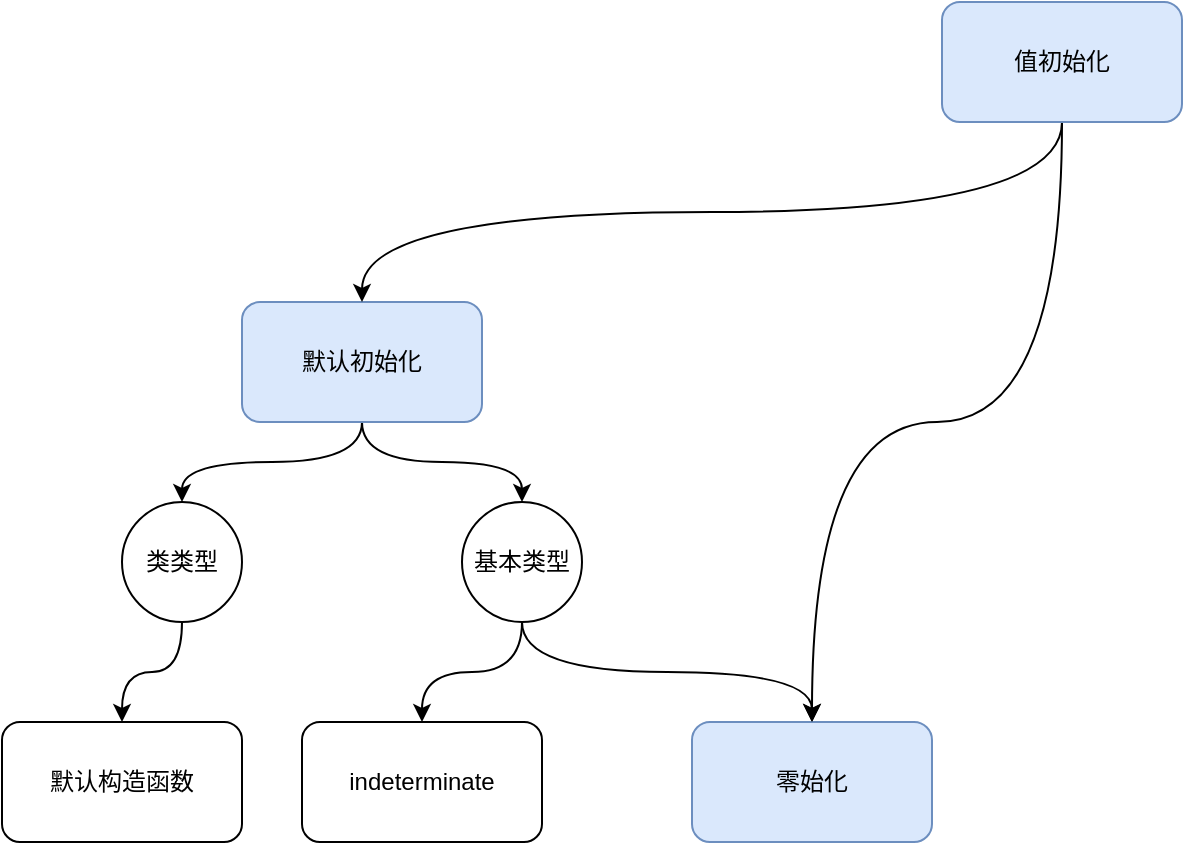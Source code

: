 <mxfile version="21.3.7" type="github">
  <diagram id="wFE0QG_FPsp0jaGvCLVb" name="Page-1">
    <mxGraphModel dx="966" dy="692" grid="1" gridSize="10" guides="1" tooltips="1" connect="1" arrows="1" fold="1" page="1" pageScale="1" pageWidth="850" pageHeight="1100" math="0" shadow="0">
      <root>
        <mxCell id="0" />
        <mxCell id="1" parent="0" />
        <mxCell id="Jm2jBwDtXu_H1HuVSEjl-3" style="edgeStyle=orthogonalEdgeStyle;rounded=0;orthogonalLoop=1;jettySize=auto;html=1;exitX=0.5;exitY=1;exitDx=0;exitDy=0;entryX=0.5;entryY=0;entryDx=0;entryDy=0;curved=1;" edge="1" parent="1" source="Xrj2e5TeDreEWDdKq3HA-1" target="Jm2jBwDtXu_H1HuVSEjl-1">
          <mxGeometry relative="1" as="geometry" />
        </mxCell>
        <mxCell id="Jm2jBwDtXu_H1HuVSEjl-4" style="edgeStyle=orthogonalEdgeStyle;curved=1;rounded=0;orthogonalLoop=1;jettySize=auto;html=1;exitX=0.5;exitY=1;exitDx=0;exitDy=0;" edge="1" parent="1" source="Xrj2e5TeDreEWDdKq3HA-1" target="Jm2jBwDtXu_H1HuVSEjl-2">
          <mxGeometry relative="1" as="geometry" />
        </mxCell>
        <mxCell id="Xrj2e5TeDreEWDdKq3HA-1" value="默认初始化" style="rounded=1;whiteSpace=wrap;html=1;fillColor=#dae8fc;strokeColor=#6c8ebf;" parent="1" vertex="1">
          <mxGeometry x="140" y="160" width="120" height="60" as="geometry" />
        </mxCell>
        <mxCell id="Xrj2e5TeDreEWDdKq3HA-4" style="edgeStyle=orthogonalEdgeStyle;rounded=0;orthogonalLoop=1;jettySize=auto;html=1;exitX=0.5;exitY=1;exitDx=0;exitDy=0;entryX=0.5;entryY=0;entryDx=0;entryDy=0;curved=1;" parent="1" source="Xrj2e5TeDreEWDdKq3HA-2" target="Xrj2e5TeDreEWDdKq3HA-3" edge="1">
          <mxGeometry relative="1" as="geometry" />
        </mxCell>
        <mxCell id="Xrj2e5TeDreEWDdKq3HA-5" style="edgeStyle=orthogonalEdgeStyle;rounded=0;orthogonalLoop=1;jettySize=auto;html=1;exitX=0.5;exitY=1;exitDx=0;exitDy=0;entryX=0.5;entryY=0;entryDx=0;entryDy=0;curved=1;" parent="1" source="Xrj2e5TeDreEWDdKq3HA-2" target="Xrj2e5TeDreEWDdKq3HA-1" edge="1">
          <mxGeometry relative="1" as="geometry" />
        </mxCell>
        <mxCell id="Xrj2e5TeDreEWDdKq3HA-2" value="值初始化" style="rounded=1;whiteSpace=wrap;html=1;fillColor=#dae8fc;strokeColor=#6c8ebf;" parent="1" vertex="1">
          <mxGeometry x="490" y="10" width="120" height="60" as="geometry" />
        </mxCell>
        <mxCell id="Xrj2e5TeDreEWDdKq3HA-3" value="零始化" style="rounded=1;whiteSpace=wrap;html=1;fillColor=#dae8fc;strokeColor=#6c8ebf;" parent="1" vertex="1">
          <mxGeometry x="365" y="370" width="120" height="60" as="geometry" />
        </mxCell>
        <mxCell id="Xrj2e5TeDreEWDdKq3HA-7" value="默认构造函数" style="rounded=1;whiteSpace=wrap;html=1;" parent="1" vertex="1">
          <mxGeometry x="20" y="370" width="120" height="60" as="geometry" />
        </mxCell>
        <mxCell id="Jm2jBwDtXu_H1HuVSEjl-5" style="edgeStyle=orthogonalEdgeStyle;curved=1;rounded=0;orthogonalLoop=1;jettySize=auto;html=1;exitX=0.5;exitY=1;exitDx=0;exitDy=0;" edge="1" parent="1" source="Jm2jBwDtXu_H1HuVSEjl-1" target="Xrj2e5TeDreEWDdKq3HA-7">
          <mxGeometry relative="1" as="geometry" />
        </mxCell>
        <mxCell id="Jm2jBwDtXu_H1HuVSEjl-1" value="类类型" style="ellipse;whiteSpace=wrap;html=1;aspect=fixed;" vertex="1" parent="1">
          <mxGeometry x="80" y="260" width="60" height="60" as="geometry" />
        </mxCell>
        <mxCell id="Jm2jBwDtXu_H1HuVSEjl-7" style="edgeStyle=orthogonalEdgeStyle;curved=1;rounded=0;orthogonalLoop=1;jettySize=auto;html=1;exitX=0.5;exitY=1;exitDx=0;exitDy=0;" edge="1" parent="1" source="Jm2jBwDtXu_H1HuVSEjl-2" target="Jm2jBwDtXu_H1HuVSEjl-6">
          <mxGeometry relative="1" as="geometry" />
        </mxCell>
        <mxCell id="Jm2jBwDtXu_H1HuVSEjl-8" style="edgeStyle=orthogonalEdgeStyle;curved=1;rounded=0;orthogonalLoop=1;jettySize=auto;html=1;exitX=0.5;exitY=1;exitDx=0;exitDy=0;entryX=0.5;entryY=0;entryDx=0;entryDy=0;" edge="1" parent="1" source="Jm2jBwDtXu_H1HuVSEjl-2" target="Xrj2e5TeDreEWDdKq3HA-3">
          <mxGeometry relative="1" as="geometry" />
        </mxCell>
        <mxCell id="Jm2jBwDtXu_H1HuVSEjl-2" value="基本类型" style="ellipse;whiteSpace=wrap;html=1;aspect=fixed;" vertex="1" parent="1">
          <mxGeometry x="250" y="260" width="60" height="60" as="geometry" />
        </mxCell>
        <mxCell id="Jm2jBwDtXu_H1HuVSEjl-6" value="indeterminate" style="rounded=1;whiteSpace=wrap;html=1;" vertex="1" parent="1">
          <mxGeometry x="170" y="370" width="120" height="60" as="geometry" />
        </mxCell>
      </root>
    </mxGraphModel>
  </diagram>
</mxfile>
